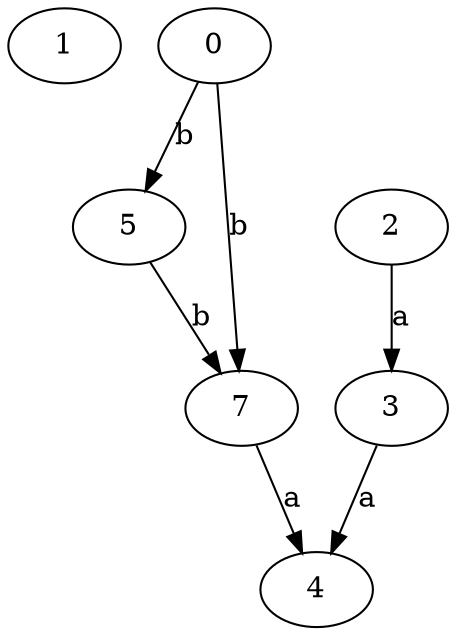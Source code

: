 strict digraph  {
1;
0;
2;
3;
4;
5;
7;
0 -> 5  [label=b];
0 -> 7  [label=b];
2 -> 3  [label=a];
3 -> 4  [label=a];
5 -> 7  [label=b];
7 -> 4  [label=a];
}
